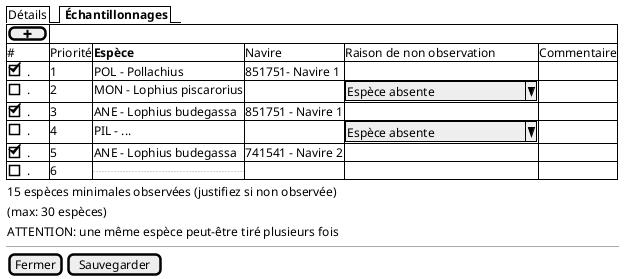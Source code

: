 @startsalt
{

  {/  Détails | <b> Échantillonnages }

	{#
      [ <&plus> ]
      # | Priorité | <b>Espèce              | Navire | Raison de non observation | Commentaire
      [X] . | 1 | POL - Pollachius          | 851751- Navire 1 | .
      [ ] . | 2 | MON - Lophius piscarorius | . | ^ Espèce absente       ^ | .
      [X] . | 3 | ANE - Lophius budegassa   | 851751 - Navire 1 | . | .
      [ ] . | 4 | PIL - ...                 | . | ^ Espèce absente       ^ | .
      [X] . | 5 | ANE - Lophius budegassa   | 741541 - Navire 2 | . | .
      [ ] . | 6 | ... | . | .

    }
    { 15 espèces minimales observées (justifiez si non observée) }

    { (max: 30 espèces) }

    { ATTENTION: une même espèce peut-être tiré plusieurs fois }
  --


  {
    [Fermer] | [Sauvegarder]
  }
}
@endsalt
